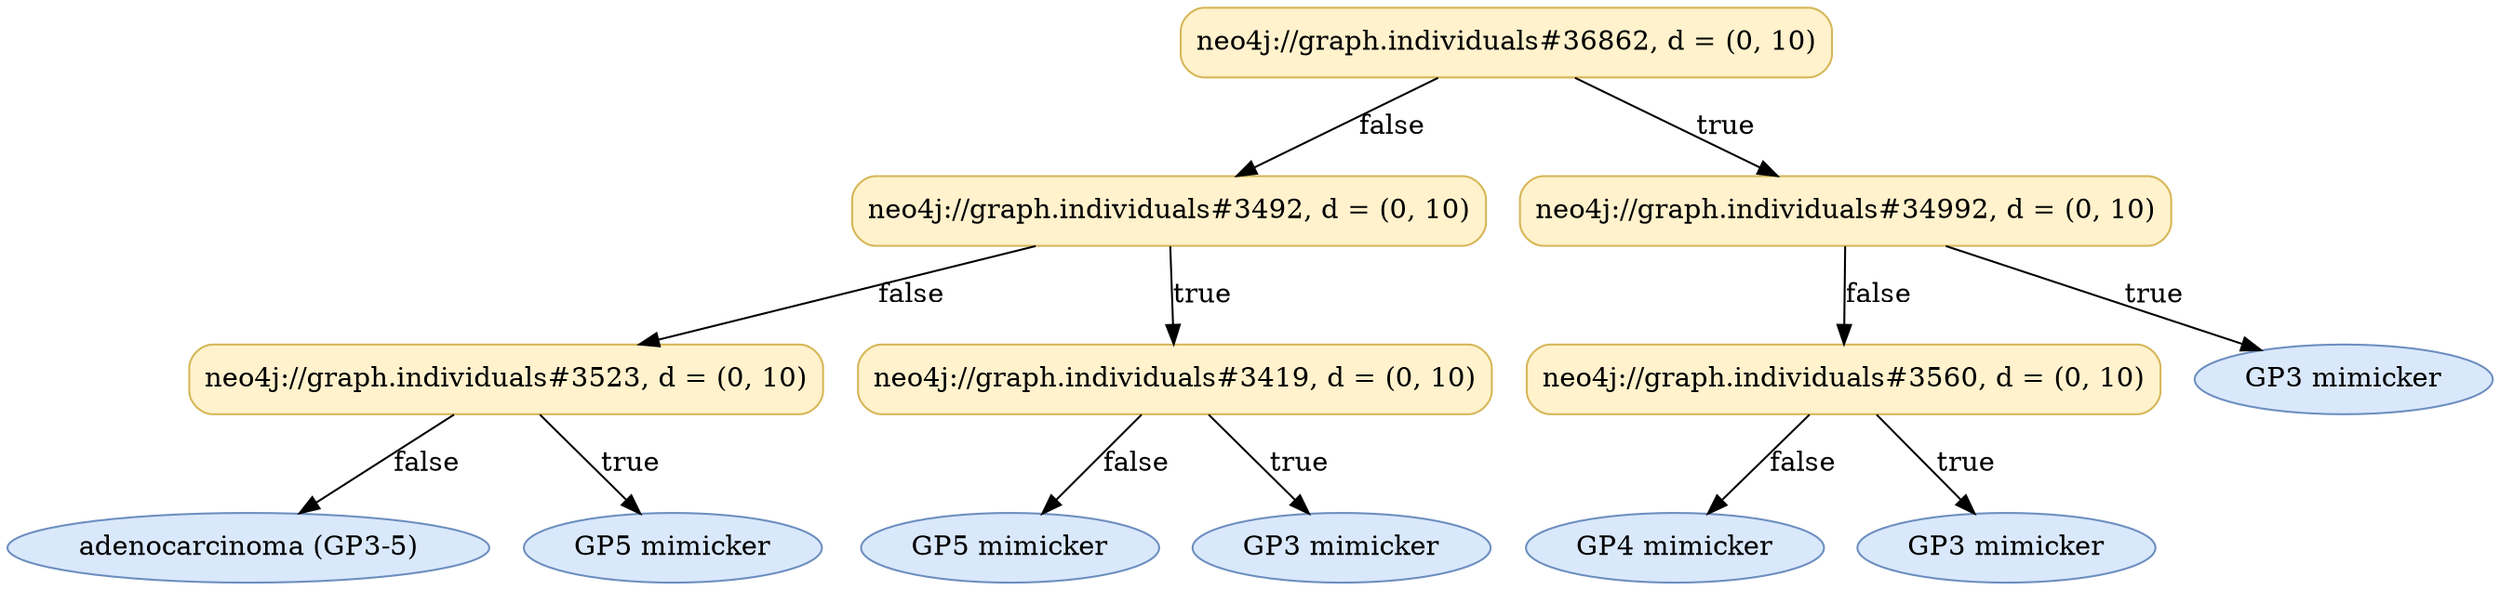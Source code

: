 digraph DT{
label=""
fontname="Times-Roman"
node[fontname="Times-Roman"];
Node1 [label="neo4j://graph.individuals#36862, d = (0, 10)", fillcolor="#FFF2CC", color="#D6B656", style="rounded,filled", shape="box"];
Node2 [label="neo4j://graph.individuals#3492, d = (0, 10)", fillcolor="#FFF2CC", color="#D6B656", style="rounded,filled", shape="box"];
Node3 [label="neo4j://graph.individuals#3523, d = (0, 10)", fillcolor="#FFF2CC", color="#D6B656", style="rounded,filled", shape="box"];
Node4 [label="adenocarcinoma (GP3-5)", fillcolor="#DAE8FC", color="#6C8EBF", style="rounded,filled", shape="ellipse"];
Node3 -> Node4 [label="false"];
Node5 [label="GP5 mimicker", fillcolor="#DAE8FC", color="#6C8EBF", style="rounded,filled", shape="ellipse"];
Node3 -> Node5 [label="true"];
Node2 -> Node3 [label="false"];
Node6 [label="neo4j://graph.individuals#3419, d = (0, 10)", fillcolor="#FFF2CC", color="#D6B656", style="rounded,filled", shape="box"];
Node7 [label="GP5 mimicker", fillcolor="#DAE8FC", color="#6C8EBF", style="rounded,filled", shape="ellipse"];
Node6 -> Node7 [label="false"];
Node8 [label="GP3 mimicker", fillcolor="#DAE8FC", color="#6C8EBF", style="rounded,filled", shape="ellipse"];
Node6 -> Node8 [label="true"];
Node2 -> Node6 [label="true"];
Node1 -> Node2 [label="false"];
Node9 [label="neo4j://graph.individuals#34992, d = (0, 10)", fillcolor="#FFF2CC", color="#D6B656", style="rounded,filled", shape="box"];
Node10 [label="neo4j://graph.individuals#3560, d = (0, 10)", fillcolor="#FFF2CC", color="#D6B656", style="rounded,filled", shape="box"];
Node11 [label="GP4 mimicker", fillcolor="#DAE8FC", color="#6C8EBF", style="rounded,filled", shape="ellipse"];
Node10 -> Node11 [label="false"];
Node12 [label="GP3 mimicker", fillcolor="#DAE8FC", color="#6C8EBF", style="rounded,filled", shape="ellipse"];
Node10 -> Node12 [label="true"];
Node9 -> Node10 [label="false"];
Node13 [label="GP3 mimicker", fillcolor="#DAE8FC", color="#6C8EBF", style="rounded,filled", shape="ellipse"];
Node9 -> Node13 [label="true"];
Node1 -> Node9 [label="true"];
}